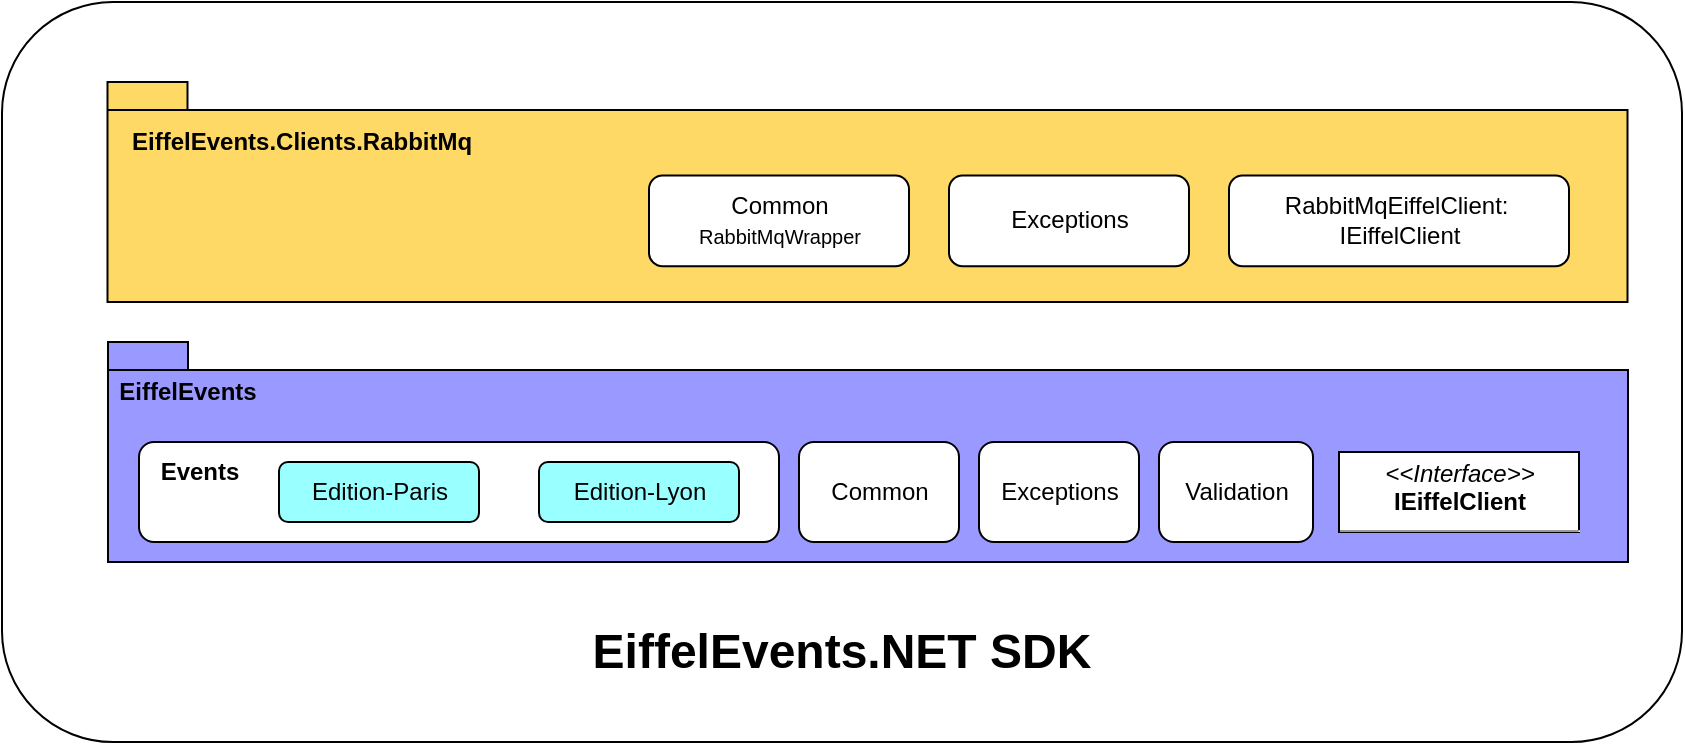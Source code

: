 <mxfile version="15.4.0" type="device"><diagram id="zHL3FyEp5g4N0EVANzjB" name="Page-1"><mxGraphModel dx="1038" dy="599" grid="1" gridSize="10" guides="1" tooltips="1" connect="1" arrows="1" fold="1" page="1" pageScale="1" pageWidth="1654" pageHeight="1169" math="0" shadow="0"><root><mxCell id="0"/><mxCell id="1" parent="0"/><mxCell id="OoOZ-Xy4oToR3E8g7-OQ-12" value="" style="group" parent="1" vertex="1" connectable="0"><mxGeometry x="200" y="180" width="765.5" height="110" as="geometry"/></mxCell><mxCell id="OoOZ-Xy4oToR3E8g7-OQ-11" value="" style="group" parent="OoOZ-Xy4oToR3E8g7-OQ-12" vertex="1" connectable="0"><mxGeometry width="765.5" height="110" as="geometry"/></mxCell><mxCell id="OoOZ-Xy4oToR3E8g7-OQ-4" value="" style="shape=folder;fontStyle=1;spacingTop=10;tabWidth=40;tabHeight=14;tabPosition=left;html=1;fillColor=#9999FF;" parent="OoOZ-Xy4oToR3E8g7-OQ-11" vertex="1"><mxGeometry width="760" height="110" as="geometry"/></mxCell><mxCell id="OoOZ-Xy4oToR3E8g7-OQ-5" value="" style="group" parent="OoOZ-Xy4oToR3E8g7-OQ-11" vertex="1" connectable="0"><mxGeometry x="15.5" y="50" width="750" height="60" as="geometry"/></mxCell><mxCell id="JdmYSes8sVsXVC0KmpWK-5" value="" style="rounded=1;whiteSpace=wrap;html=1;" parent="OoOZ-Xy4oToR3E8g7-OQ-5" vertex="1"><mxGeometry width="320.0" height="50" as="geometry"/></mxCell><mxCell id="JdmYSes8sVsXVC0KmpWK-6" value="Common" style="rounded=1;whiteSpace=wrap;html=1;" parent="OoOZ-Xy4oToR3E8g7-OQ-5" vertex="1"><mxGeometry x="330.0" width="80.0" height="50" as="geometry"/></mxCell><mxCell id="JdmYSes8sVsXVC0KmpWK-7" value="Exceptions" style="rounded=1;whiteSpace=wrap;html=1;" parent="OoOZ-Xy4oToR3E8g7-OQ-5" vertex="1"><mxGeometry x="420.0" width="80.0" height="50" as="geometry"/></mxCell><mxCell id="JdmYSes8sVsXVC0KmpWK-8" value="Validation" style="rounded=1;whiteSpace=wrap;html=1;" parent="OoOZ-Xy4oToR3E8g7-OQ-5" vertex="1"><mxGeometry x="510.0" width="77.0" height="50" as="geometry"/></mxCell><mxCell id="JdmYSes8sVsXVC0KmpWK-10" value="&lt;p style=&quot;margin: 0px ; margin-top: 4px ; text-align: center&quot;&gt;&lt;i&gt;&amp;lt;&amp;lt;Interface&amp;gt;&amp;gt;&lt;/i&gt;&lt;br&gt;&lt;b&gt;IEiffelClient&lt;/b&gt;&lt;/p&gt;&lt;hr size=&quot;1&quot;&gt;&lt;p style=&quot;margin: 0px ; margin-left: 4px&quot;&gt;&lt;/p&gt;&lt;p style=&quot;margin: 0px ; margin-left: 4px&quot;&gt;&lt;br&gt;&lt;/p&gt;" style="verticalAlign=top;align=left;overflow=fill;fontSize=12;fontFamily=Helvetica;html=1;" parent="OoOZ-Xy4oToR3E8g7-OQ-5" vertex="1"><mxGeometry x="600.0" y="5" width="120.0" height="40" as="geometry"/></mxCell><mxCell id="JdmYSes8sVsXVC0KmpWK-13" value="Edition-Paris" style="rounded=1;whiteSpace=wrap;html=1;fillColor=#99FFFF;" parent="OoOZ-Xy4oToR3E8g7-OQ-5" vertex="1"><mxGeometry x="70.0" y="10" width="100.0" height="30" as="geometry"/></mxCell><mxCell id="JdmYSes8sVsXVC0KmpWK-15" value="&lt;b&gt;Events&lt;/b&gt;" style="text;html=1;strokeColor=none;fillColor=none;align=center;verticalAlign=middle;whiteSpace=wrap;rounded=0;" parent="OoOZ-Xy4oToR3E8g7-OQ-5" vertex="1"><mxGeometry width="60.0" height="30" as="geometry"/></mxCell><mxCell id="XGyLYAUC8zDDeNzZYQBs-1" value="Edition-Lyon" style="rounded=1;whiteSpace=wrap;html=1;fillColor=#99FFFF;" parent="OoOZ-Xy4oToR3E8g7-OQ-5" vertex="1"><mxGeometry x="200.0" y="10" width="100.0" height="30" as="geometry"/></mxCell><mxCell id="JdmYSes8sVsXVC0KmpWK-4" value="&lt;span style=&quot;font-weight: 700&quot;&gt;EiffelEvents&lt;/span&gt;" style="text;html=1;strokeColor=none;fillColor=none;align=center;verticalAlign=middle;whiteSpace=wrap;rounded=0;" parent="OoOZ-Xy4oToR3E8g7-OQ-12" vertex="1"><mxGeometry x="5" y="10" width="70.0" height="30" as="geometry"/></mxCell><mxCell id="OoOZ-Xy4oToR3E8g7-OQ-1" value="" style="shape=folder;fontStyle=1;spacingTop=10;tabWidth=40;tabHeight=14;tabPosition=left;html=1;fillColor=#FFD966;" parent="1" vertex="1"><mxGeometry x="199.75" y="50" width="760" height="110" as="geometry"/></mxCell><mxCell id="JdmYSes8sVsXVC0KmpWK-9" value="&lt;span style=&quot;font-weight: 700&quot;&gt;EiffelEvents&lt;/span&gt;&lt;span style=&quot;font-weight: 700&quot;&gt;.&lt;/span&gt;&lt;b&gt;Clients&lt;/b&gt;&lt;span style=&quot;font-weight: 700&quot;&gt;.RabbitMq&lt;/span&gt;" style="text;html=1;strokeColor=none;fillColor=none;align=left;verticalAlign=middle;whiteSpace=wrap;rounded=0;" parent="1" vertex="1"><mxGeometry x="210" y="62.7" width="220" height="34.05" as="geometry"/></mxCell><mxCell id="JdmYSes8sVsXVC0KmpWK-11" value="RabbitMqEiffelClient:&amp;nbsp;&lt;br&gt;IEiffelClient" style="rounded=1;whiteSpace=wrap;html=1;" parent="1" vertex="1"><mxGeometry x="760.5" y="96.757" width="170" height="45.405" as="geometry"/></mxCell><mxCell id="XGyLYAUC8zDDeNzZYQBs-2" value="Exceptions" style="rounded=1;whiteSpace=wrap;html=1;" parent="1" vertex="1"><mxGeometry x="620.5" y="96.757" width="120" height="45.405" as="geometry"/></mxCell><mxCell id="JdmYSes8sVsXVC0KmpWK-3" value="" style="rounded=1;whiteSpace=wrap;html=1;fillColor=none;" parent="1" vertex="1"><mxGeometry x="147" y="10" width="840" height="370" as="geometry"/></mxCell><mxCell id="XGyLYAUC8zDDeNzZYQBs-3" value="Common&lt;br&gt;&lt;font style=&quot;font-size: 10px&quot;&gt;RabbitMqWrapper&lt;/font&gt;" style="rounded=1;whiteSpace=wrap;html=1;" parent="1" vertex="1"><mxGeometry x="470.5" y="96.757" width="130" height="45.405" as="geometry"/></mxCell><mxCell id="OoOZ-Xy4oToR3E8g7-OQ-14" value="&lt;span style=&quot;font-weight: 700&quot;&gt;&lt;font style=&quot;font-size: 24px&quot;&gt;EiffelEvents.NET SDK&lt;/font&gt;&lt;/span&gt;" style="text;html=1;strokeColor=none;fillColor=none;align=center;verticalAlign=middle;whiteSpace=wrap;rounded=0;" parent="1" vertex="1"><mxGeometry x="420" y="320" width="294" height="30" as="geometry"/></mxCell></root></mxGraphModel></diagram></mxfile>